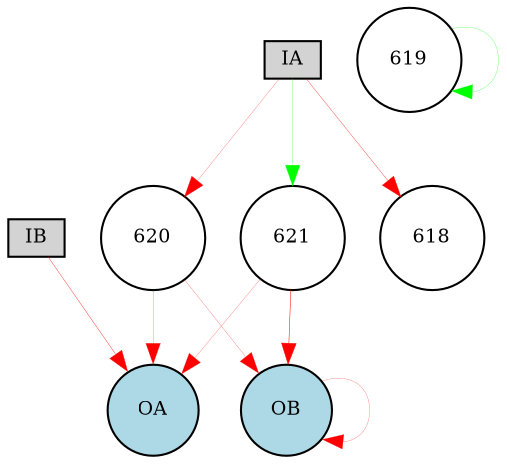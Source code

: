 digraph {
	node [fontsize=9 height=0.2 shape=circle width=0.2]
	IA [fillcolor=lightgray shape=box style=filled]
	IB [fillcolor=lightgray shape=box style=filled]
	OA [fillcolor=lightblue style=filled]
	OB [fillcolor=lightblue style=filled]
	620 [fillcolor=white style=filled]
	621 [fillcolor=white style=filled]
	IA -> 618 [color=red penwidth=0.15310139526347244 style=solid]
	IA -> 620 [color=red penwidth=0.1 style=solid]
	IA -> 621 [color=green penwidth=0.1168276313483829 style=solid]
	620 -> OA [color=red penwidth=0.1 style=solid]
	620 -> OB [color=red penwidth=0.1 style=solid]
	621 -> OA [color=red penwidth=0.1 style=solid]
	621 -> OB [color=red penwidth=0.24686075920777656 style=solid]
	IB -> OA [color=red penwidth=0.16997537389267586 style=solid]
	OB -> OB [color=red penwidth=0.1 style=solid]
	619 -> 619 [color=green penwidth=0.12027496836013338 style=solid]
}
